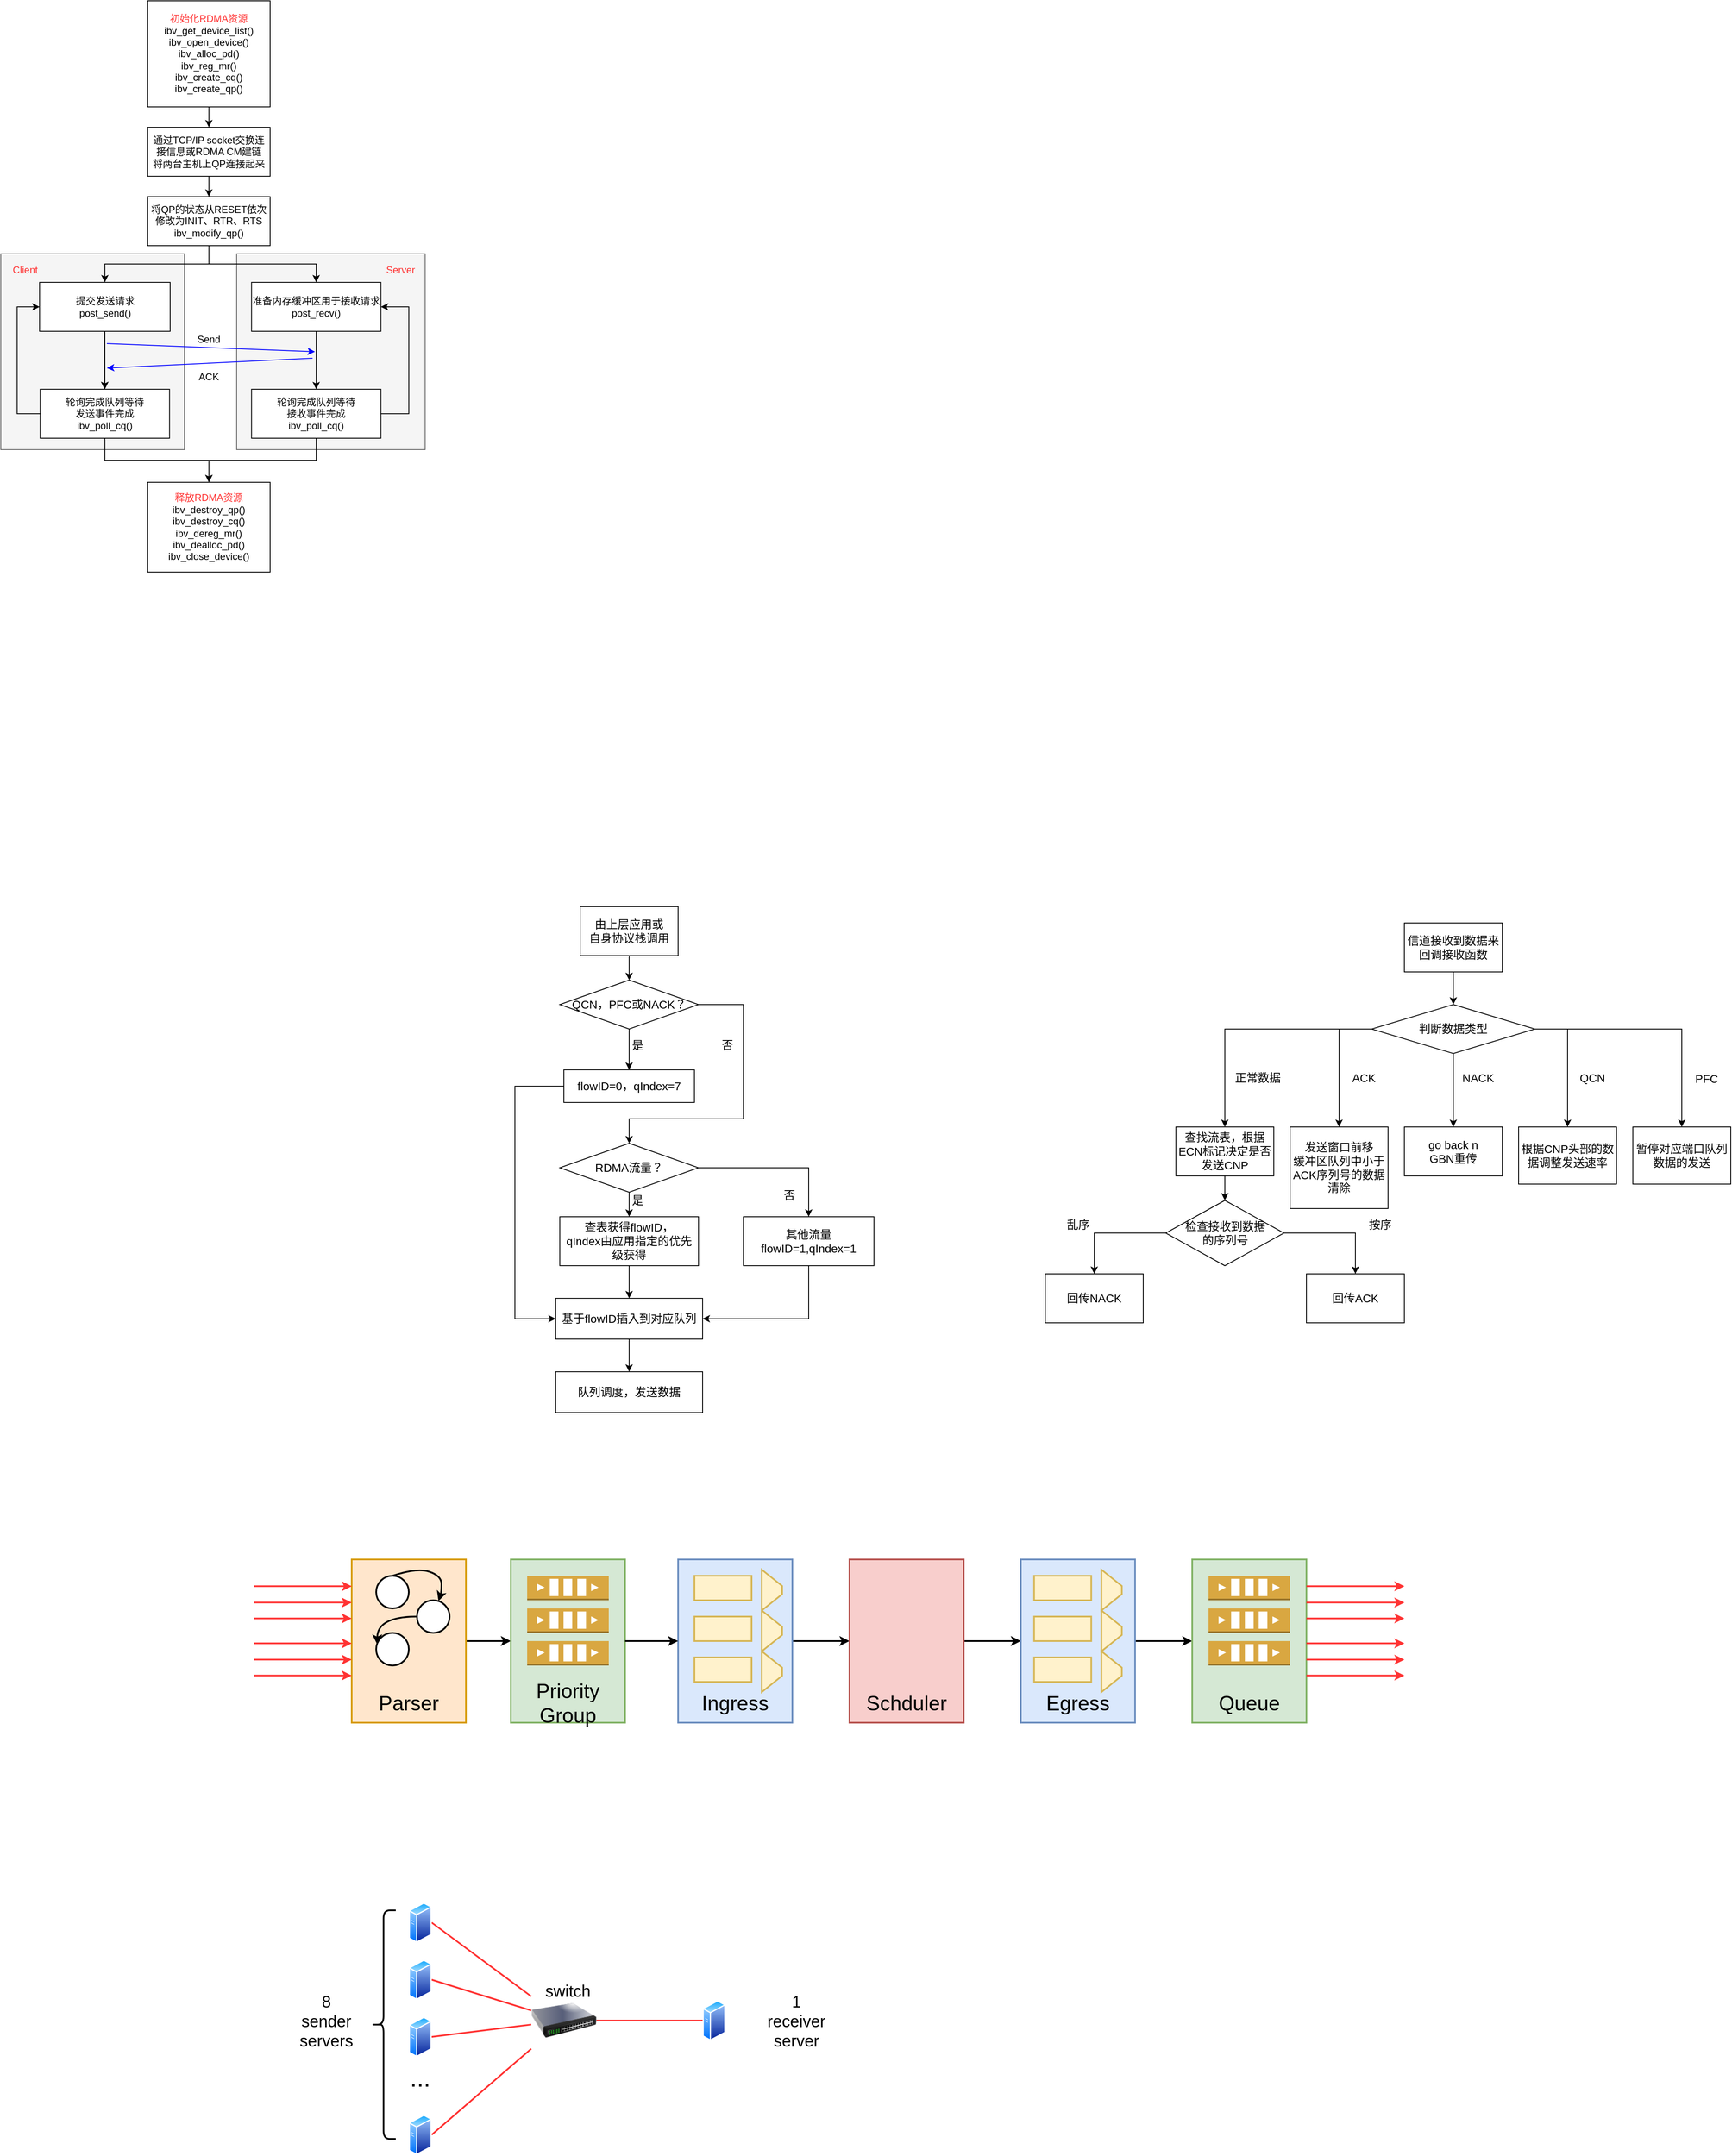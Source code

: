 <mxfile version="17.1.3" type="github">
  <diagram id="tDxhUoB9qEVGDgbhk-KO" name="Page-1">
    <mxGraphModel dx="2638" dy="2336" grid="1" gridSize="10" guides="1" tooltips="1" connect="1" arrows="1" fold="1" page="1" pageScale="1" pageWidth="827" pageHeight="1169" math="0" shadow="0">
      <root>
        <mxCell id="0" />
        <mxCell id="1" parent="0" />
        <mxCell id="9AFgeaL6U4xl67OPq4vL-31" value="" style="rounded=0;whiteSpace=wrap;html=1;fillColor=#f5f5f5;fontColor=#333333;strokeColor=#666666;" vertex="1" parent="1">
          <mxGeometry x="-361" y="-810" width="231" height="240" as="geometry" />
        </mxCell>
        <mxCell id="9AFgeaL6U4xl67OPq4vL-12" value="" style="rounded=0;whiteSpace=wrap;html=1;fillColor=#f5f5f5;fontColor=#333333;strokeColor=#666666;" vertex="1" parent="1">
          <mxGeometry x="-650" y="-810" width="225" height="240" as="geometry" />
        </mxCell>
        <mxCell id="RuosHeMIYyfSpo287nHV-2" value="" style="endArrow=classic;html=1;rounded=0;strokeWidth=1;entryX=0.5;entryY=0;entryDx=0;entryDy=0;fontSize=14;" parent="1" target="RuosHeMIYyfSpo287nHV-4" edge="1">
          <mxGeometry width="50" height="50" relative="1" as="geometry">
            <mxPoint x="120" y="40" as="sourcePoint" />
            <mxPoint x="120" y="90" as="targetPoint" />
          </mxGeometry>
        </mxCell>
        <mxCell id="RuosHeMIYyfSpo287nHV-3" value="&lt;font style=&quot;font-size: 14px;&quot;&gt;由上层应用或&lt;br style=&quot;font-size: 14px;&quot;&gt;自身协议栈调用&lt;/font&gt;" style="rounded=0;whiteSpace=wrap;html=1;strokeWidth=1;fontSize=14;" parent="1" vertex="1">
          <mxGeometry x="60" y="-10" width="120" height="60" as="geometry" />
        </mxCell>
        <mxCell id="RuosHeMIYyfSpo287nHV-8" value="" style="edgeStyle=orthogonalEdgeStyle;rounded=0;orthogonalLoop=1;jettySize=auto;html=1;fontSize=14;strokeWidth=1;" parent="1" source="RuosHeMIYyfSpo287nHV-4" target="RuosHeMIYyfSpo287nHV-7" edge="1">
          <mxGeometry relative="1" as="geometry" />
        </mxCell>
        <mxCell id="RuosHeMIYyfSpo287nHV-13" value="" style="edgeStyle=orthogonalEdgeStyle;rounded=0;orthogonalLoop=1;jettySize=auto;html=1;fontSize=14;strokeWidth=1;" parent="1" source="RuosHeMIYyfSpo287nHV-4" target="RuosHeMIYyfSpo287nHV-12" edge="1">
          <mxGeometry relative="1" as="geometry">
            <Array as="points">
              <mxPoint x="260" y="110" />
              <mxPoint x="260" y="250" />
              <mxPoint x="120" y="250" />
            </Array>
          </mxGeometry>
        </mxCell>
        <mxCell id="RuosHeMIYyfSpo287nHV-22" value="否" style="edgeLabel;html=1;align=center;verticalAlign=middle;resizable=0;points=[];fontSize=14;" parent="RuosHeMIYyfSpo287nHV-13" vertex="1" connectable="0">
          <mxGeometry x="-0.392" y="1" relative="1" as="geometry">
            <mxPoint x="-21" y="-6" as="offset" />
          </mxGeometry>
        </mxCell>
        <mxCell id="RuosHeMIYyfSpo287nHV-4" value="QCN，PFC或NACK？" style="rhombus;whiteSpace=wrap;html=1;fontSize=14;strokeWidth=1;" parent="1" vertex="1">
          <mxGeometry x="35" y="80" width="170" height="60" as="geometry" />
        </mxCell>
        <mxCell id="RuosHeMIYyfSpo287nHV-21" style="edgeStyle=orthogonalEdgeStyle;rounded=0;orthogonalLoop=1;jettySize=auto;html=1;exitX=0;exitY=0.5;exitDx=0;exitDy=0;entryX=0;entryY=0.5;entryDx=0;entryDy=0;fontSize=14;strokeWidth=1;" parent="1" source="RuosHeMIYyfSpo287nHV-7" target="RuosHeMIYyfSpo287nHV-18" edge="1">
          <mxGeometry relative="1" as="geometry">
            <Array as="points">
              <mxPoint x="-20" y="210" />
              <mxPoint x="-20" y="495" />
            </Array>
          </mxGeometry>
        </mxCell>
        <mxCell id="RuosHeMIYyfSpo287nHV-7" value="flowID=0，qIndex=7" style="whiteSpace=wrap;html=1;fontSize=14;strokeWidth=1;" parent="1" vertex="1">
          <mxGeometry x="40" y="190" width="160" height="40" as="geometry" />
        </mxCell>
        <mxCell id="RuosHeMIYyfSpo287nHV-9" value="是" style="text;html=1;align=center;verticalAlign=middle;resizable=0;points=[];autosize=1;strokeColor=none;fillColor=none;fontSize=14;" parent="1" vertex="1">
          <mxGeometry x="115" y="150" width="30" height="20" as="geometry" />
        </mxCell>
        <mxCell id="RuosHeMIYyfSpo287nHV-15" value="" style="edgeStyle=orthogonalEdgeStyle;rounded=0;orthogonalLoop=1;jettySize=auto;html=1;fontSize=14;strokeWidth=1;" parent="1" source="RuosHeMIYyfSpo287nHV-12" target="RuosHeMIYyfSpo287nHV-14" edge="1">
          <mxGeometry relative="1" as="geometry" />
        </mxCell>
        <mxCell id="RuosHeMIYyfSpo287nHV-67" value="" style="edgeStyle=orthogonalEdgeStyle;rounded=0;orthogonalLoop=1;jettySize=auto;html=1;fontSize=14;strokeWidth=1;" parent="1" source="RuosHeMIYyfSpo287nHV-12" target="RuosHeMIYyfSpo287nHV-66" edge="1">
          <mxGeometry relative="1" as="geometry" />
        </mxCell>
        <mxCell id="RuosHeMIYyfSpo287nHV-12" value="RDMA流量？" style="rhombus;whiteSpace=wrap;html=1;fontSize=14;strokeWidth=1;" parent="1" vertex="1">
          <mxGeometry x="35" y="280" width="170" height="60" as="geometry" />
        </mxCell>
        <mxCell id="RuosHeMIYyfSpo287nHV-19" value="" style="edgeStyle=orthogonalEdgeStyle;rounded=0;orthogonalLoop=1;jettySize=auto;html=1;fontSize=14;strokeWidth=1;" parent="1" source="RuosHeMIYyfSpo287nHV-14" target="RuosHeMIYyfSpo287nHV-18" edge="1">
          <mxGeometry relative="1" as="geometry" />
        </mxCell>
        <mxCell id="RuosHeMIYyfSpo287nHV-14" value="查表获得flowID，&lt;br style=&quot;font-size: 14px;&quot;&gt;qIndex由应用指定的优先级获得" style="whiteSpace=wrap;html=1;fontSize=14;strokeWidth=1;" parent="1" vertex="1">
          <mxGeometry x="35" y="370" width="170" height="60" as="geometry" />
        </mxCell>
        <mxCell id="RuosHeMIYyfSpo287nHV-25" value="" style="edgeStyle=orthogonalEdgeStyle;rounded=0;orthogonalLoop=1;jettySize=auto;html=1;fontSize=14;strokeWidth=1;" parent="1" source="RuosHeMIYyfSpo287nHV-18" target="RuosHeMIYyfSpo287nHV-24" edge="1">
          <mxGeometry relative="1" as="geometry" />
        </mxCell>
        <mxCell id="RuosHeMIYyfSpo287nHV-18" value="基于flowID插入到对应队列" style="whiteSpace=wrap;html=1;fontSize=14;strokeWidth=1;" parent="1" vertex="1">
          <mxGeometry x="30" y="470" width="180" height="50" as="geometry" />
        </mxCell>
        <mxCell id="RuosHeMIYyfSpo287nHV-24" value="队列调度，发送数据" style="whiteSpace=wrap;html=1;fontSize=14;strokeWidth=1;" parent="1" vertex="1">
          <mxGeometry x="30" y="560" width="180" height="50" as="geometry" />
        </mxCell>
        <mxCell id="RuosHeMIYyfSpo287nHV-29" value="" style="edgeStyle=orthogonalEdgeStyle;rounded=0;orthogonalLoop=1;jettySize=auto;html=1;fontSize=14;strokeWidth=1;" parent="1" source="RuosHeMIYyfSpo287nHV-26" target="RuosHeMIYyfSpo287nHV-28" edge="1">
          <mxGeometry relative="1" as="geometry" />
        </mxCell>
        <mxCell id="RuosHeMIYyfSpo287nHV-26" value="&lt;span style=&quot;font-size: 14px;&quot;&gt;信道接收到数据来回调接收函数&lt;/span&gt;" style="rounded=0;whiteSpace=wrap;html=1;strokeWidth=1;fontSize=14;" parent="1" vertex="1">
          <mxGeometry x="1070" y="10" width="120" height="60" as="geometry" />
        </mxCell>
        <mxCell id="RuosHeMIYyfSpo287nHV-34" value="" style="edgeStyle=orthogonalEdgeStyle;rounded=0;orthogonalLoop=1;jettySize=auto;html=1;fontSize=14;strokeWidth=1;" parent="1" source="RuosHeMIYyfSpo287nHV-28" target="RuosHeMIYyfSpo287nHV-33" edge="1">
          <mxGeometry relative="1" as="geometry" />
        </mxCell>
        <mxCell id="RuosHeMIYyfSpo287nHV-35" value="正常数据" style="edgeLabel;html=1;align=center;verticalAlign=middle;resizable=0;points=[];fontSize=14;" parent="RuosHeMIYyfSpo287nHV-34" vertex="1" connectable="0">
          <mxGeometry x="0.288" relative="1" as="geometry">
            <mxPoint x="40" y="47" as="offset" />
          </mxGeometry>
        </mxCell>
        <mxCell id="RuosHeMIYyfSpo287nHV-39" value="ACK" style="edgeStyle=orthogonalEdgeStyle;rounded=0;orthogonalLoop=1;jettySize=auto;html=1;fontSize=14;strokeWidth=1;" parent="1" source="RuosHeMIYyfSpo287nHV-28" target="RuosHeMIYyfSpo287nHV-38" edge="1">
          <mxGeometry x="0.251" y="30" relative="1" as="geometry">
            <Array as="points">
              <mxPoint x="990" y="200" />
              <mxPoint x="990" y="200" />
            </Array>
            <mxPoint as="offset" />
          </mxGeometry>
        </mxCell>
        <mxCell id="RuosHeMIYyfSpo287nHV-42" value="NACK" style="edgeStyle=orthogonalEdgeStyle;rounded=0;orthogonalLoop=1;jettySize=auto;html=1;fontSize=14;strokeWidth=1;" parent="1" source="RuosHeMIYyfSpo287nHV-28" target="RuosHeMIYyfSpo287nHV-41" edge="1">
          <mxGeometry x="-0.333" y="30" relative="1" as="geometry">
            <Array as="points">
              <mxPoint x="1130" y="240" />
              <mxPoint x="1130" y="240" />
            </Array>
            <mxPoint as="offset" />
          </mxGeometry>
        </mxCell>
        <mxCell id="RuosHeMIYyfSpo287nHV-46" value="QCN" style="edgeStyle=orthogonalEdgeStyle;rounded=0;orthogonalLoop=1;jettySize=auto;html=1;fontSize=14;strokeWidth=1;exitX=1;exitY=0.5;exitDx=0;exitDy=0;" parent="1" source="RuosHeMIYyfSpo287nHV-28" target="RuosHeMIYyfSpo287nHV-45" edge="1">
          <mxGeometry x="0.25" y="30" relative="1" as="geometry">
            <mxPoint as="offset" />
          </mxGeometry>
        </mxCell>
        <mxCell id="RuosHeMIYyfSpo287nHV-49" value="" style="edgeStyle=orthogonalEdgeStyle;rounded=0;orthogonalLoop=1;jettySize=auto;html=1;fontSize=14;strokeWidth=1;" parent="1" source="RuosHeMIYyfSpo287nHV-28" target="RuosHeMIYyfSpo287nHV-48" edge="1">
          <mxGeometry relative="1" as="geometry" />
        </mxCell>
        <mxCell id="RuosHeMIYyfSpo287nHV-50" value="PFC" style="edgeLabel;html=1;align=center;verticalAlign=middle;resizable=0;points=[];fontSize=14;" parent="RuosHeMIYyfSpo287nHV-49" vertex="1" connectable="0">
          <mxGeometry x="0.502" y="4" relative="1" as="geometry">
            <mxPoint x="26" y="15" as="offset" />
          </mxGeometry>
        </mxCell>
        <mxCell id="RuosHeMIYyfSpo287nHV-28" value="&lt;font style=&quot;font-size: 14px;&quot;&gt;判断数据类型&lt;/font&gt;" style="rhombus;whiteSpace=wrap;html=1;rounded=0;strokeWidth=1;fontSize=14;" parent="1" vertex="1">
          <mxGeometry x="1030" y="110" width="200" height="60" as="geometry" />
        </mxCell>
        <mxCell id="RuosHeMIYyfSpo287nHV-33" value="" style="whiteSpace=wrap;html=1;rounded=0;strokeWidth=1;fontSize=14;" parent="1" vertex="1">
          <mxGeometry x="790" y="260" width="120" height="60" as="geometry" />
        </mxCell>
        <mxCell id="RuosHeMIYyfSpo287nHV-38" value="" style="whiteSpace=wrap;html=1;rounded=0;strokeWidth=1;fontSize=14;" parent="1" vertex="1">
          <mxGeometry x="930" y="260" width="120" height="60" as="geometry" />
        </mxCell>
        <mxCell id="RuosHeMIYyfSpo287nHV-41" value="go back n&lt;br&gt;GBN重传" style="whiteSpace=wrap;html=1;rounded=0;strokeWidth=1;fontSize=14;" parent="1" vertex="1">
          <mxGeometry x="1070" y="260" width="120" height="60" as="geometry" />
        </mxCell>
        <mxCell id="RuosHeMIYyfSpo287nHV-45" value="根据CNP头部的数据调整发送速率" style="whiteSpace=wrap;html=1;rounded=0;strokeWidth=1;fontSize=14;" parent="1" vertex="1">
          <mxGeometry x="1210" y="260" width="120" height="70" as="geometry" />
        </mxCell>
        <mxCell id="RuosHeMIYyfSpo287nHV-48" value="暂停对应端口队列数据的发送" style="whiteSpace=wrap;html=1;rounded=0;strokeWidth=1;fontSize=14;" parent="1" vertex="1">
          <mxGeometry x="1350" y="260" width="120" height="70" as="geometry" />
        </mxCell>
        <mxCell id="RuosHeMIYyfSpo287nHV-54" value="" style="edgeStyle=orthogonalEdgeStyle;rounded=0;orthogonalLoop=1;jettySize=auto;html=1;fontSize=14;strokeWidth=1;" parent="1" source="RuosHeMIYyfSpo287nHV-51" target="RuosHeMIYyfSpo287nHV-53" edge="1">
          <mxGeometry relative="1" as="geometry" />
        </mxCell>
        <mxCell id="RuosHeMIYyfSpo287nHV-51" value="查找流表，根据ECN标记决定是否发送CNP" style="whiteSpace=wrap;html=1;rounded=0;strokeWidth=1;fontSize=14;" parent="1" vertex="1">
          <mxGeometry x="790" y="260" width="120" height="60" as="geometry" />
        </mxCell>
        <mxCell id="RuosHeMIYyfSpo287nHV-52" value="发送窗口前移&lt;br&gt;缓冲区队列中小于ACK序列号的数据清除" style="whiteSpace=wrap;html=1;rounded=0;strokeWidth=1;fontSize=14;" parent="1" vertex="1">
          <mxGeometry x="930" y="260" width="120" height="100" as="geometry" />
        </mxCell>
        <mxCell id="RuosHeMIYyfSpo287nHV-59" value="按序" style="edgeStyle=orthogonalEdgeStyle;rounded=0;orthogonalLoop=1;jettySize=auto;html=1;fontSize=14;strokeWidth=1;" parent="1" source="RuosHeMIYyfSpo287nHV-53" target="RuosHeMIYyfSpo287nHV-58" edge="1">
          <mxGeometry x="0.274" y="32" relative="1" as="geometry">
            <mxPoint x="-2" y="-10" as="offset" />
          </mxGeometry>
        </mxCell>
        <mxCell id="RuosHeMIYyfSpo287nHV-61" value="" style="edgeStyle=orthogonalEdgeStyle;rounded=0;orthogonalLoop=1;jettySize=auto;html=1;fontSize=14;strokeWidth=1;" parent="1" source="RuosHeMIYyfSpo287nHV-53" target="RuosHeMIYyfSpo287nHV-60" edge="1">
          <mxGeometry relative="1" as="geometry" />
        </mxCell>
        <mxCell id="RuosHeMIYyfSpo287nHV-62" value="乱序" style="edgeLabel;html=1;align=center;verticalAlign=middle;resizable=0;points=[];fontSize=14;" parent="RuosHeMIYyfSpo287nHV-61" vertex="1" connectable="0">
          <mxGeometry x="-0.586" relative="1" as="geometry">
            <mxPoint x="-79" y="-10" as="offset" />
          </mxGeometry>
        </mxCell>
        <mxCell id="RuosHeMIYyfSpo287nHV-53" value="检查接收到数据&lt;br&gt;的序列号" style="rhombus;whiteSpace=wrap;html=1;fontSize=14;rounded=0;strokeWidth=1;" parent="1" vertex="1">
          <mxGeometry x="777.5" y="350" width="145" height="80" as="geometry" />
        </mxCell>
        <mxCell id="RuosHeMIYyfSpo287nHV-58" value="回传ACK" style="whiteSpace=wrap;html=1;fontSize=14;rounded=0;strokeWidth=1;" parent="1" vertex="1">
          <mxGeometry x="950" y="440" width="120" height="60" as="geometry" />
        </mxCell>
        <mxCell id="RuosHeMIYyfSpo287nHV-60" value="回传NACK" style="whiteSpace=wrap;html=1;fontSize=14;rounded=0;strokeWidth=1;" parent="1" vertex="1">
          <mxGeometry x="630" y="440" width="120" height="60" as="geometry" />
        </mxCell>
        <mxCell id="RuosHeMIYyfSpo287nHV-63" value="是" style="text;html=1;align=center;verticalAlign=middle;resizable=0;points=[];autosize=1;strokeColor=none;fillColor=none;fontSize=14;" parent="1" vertex="1">
          <mxGeometry x="115" y="340" width="30" height="20" as="geometry" />
        </mxCell>
        <mxCell id="RuosHeMIYyfSpo287nHV-69" style="edgeStyle=orthogonalEdgeStyle;rounded=0;orthogonalLoop=1;jettySize=auto;html=1;exitX=0.5;exitY=1;exitDx=0;exitDy=0;entryX=1;entryY=0.5;entryDx=0;entryDy=0;fontSize=14;strokeWidth=1;" parent="1" source="RuosHeMIYyfSpo287nHV-66" target="RuosHeMIYyfSpo287nHV-18" edge="1">
          <mxGeometry relative="1" as="geometry" />
        </mxCell>
        <mxCell id="RuosHeMIYyfSpo287nHV-66" value="其他流量&lt;br&gt;flowID=1,qIndex=1" style="whiteSpace=wrap;html=1;fontSize=14;strokeWidth=1;" parent="1" vertex="1">
          <mxGeometry x="260" y="370" width="160" height="60" as="geometry" />
        </mxCell>
        <mxCell id="RuosHeMIYyfSpo287nHV-68" value="否" style="edgeLabel;html=1;align=center;verticalAlign=middle;resizable=0;points=[];fontSize=14;" parent="1" vertex="1" connectable="0">
          <mxGeometry x="250.0" y="180.0" as="geometry">
            <mxPoint x="66" y="164" as="offset" />
          </mxGeometry>
        </mxCell>
        <mxCell id="RuosHeMIYyfSpo287nHV-100" style="edgeStyle=orthogonalEdgeStyle;curved=1;rounded=0;orthogonalLoop=1;jettySize=auto;html=1;exitX=1;exitY=0.5;exitDx=0;exitDy=0;entryX=0;entryY=0.5;entryDx=0;entryDy=0;fontSize=25;strokeWidth=2;" parent="1" source="RuosHeMIYyfSpo287nHV-70" target="RuosHeMIYyfSpo287nHV-89" edge="1">
          <mxGeometry relative="1" as="geometry" />
        </mxCell>
        <mxCell id="RuosHeMIYyfSpo287nHV-70" value="&lt;font style=&quot;font-size: 25px&quot;&gt;&lt;br&gt;&lt;br&gt;&lt;br&gt;&lt;br&gt;&lt;br&gt;Parser&lt;/font&gt;" style="rounded=0;whiteSpace=wrap;html=1;fontSize=14;strokeWidth=2;fillColor=#ffe6cc;strokeColor=#d79b00;" parent="1" vertex="1">
          <mxGeometry x="-220" y="790" width="140" height="200" as="geometry" />
        </mxCell>
        <mxCell id="RuosHeMIYyfSpo287nHV-102" style="edgeStyle=orthogonalEdgeStyle;curved=1;rounded=0;orthogonalLoop=1;jettySize=auto;html=1;exitX=1;exitY=0.5;exitDx=0;exitDy=0;entryX=0;entryY=0.5;entryDx=0;entryDy=0;fontSize=25;strokeWidth=2;" parent="1" source="RuosHeMIYyfSpo287nHV-71" target="RuosHeMIYyfSpo287nHV-72" edge="1">
          <mxGeometry relative="1" as="geometry" />
        </mxCell>
        <mxCell id="RuosHeMIYyfSpo287nHV-71" value="&lt;br&gt;&lt;br&gt;&lt;br&gt;&lt;br&gt;&lt;br&gt;Ingress" style="rounded=0;whiteSpace=wrap;html=1;fontSize=25;strokeWidth=2;fillColor=#dae8fc;strokeColor=#6c8ebf;" parent="1" vertex="1">
          <mxGeometry x="180" y="790" width="140" height="200" as="geometry" />
        </mxCell>
        <mxCell id="RuosHeMIYyfSpo287nHV-80" style="edgeStyle=orthogonalEdgeStyle;rounded=0;orthogonalLoop=1;jettySize=auto;html=1;exitX=1;exitY=0.5;exitDx=0;exitDy=0;entryX=0;entryY=0.5;entryDx=0;entryDy=0;fontSize=25;strokeWidth=2;" parent="1" source="RuosHeMIYyfSpo287nHV-72" target="RuosHeMIYyfSpo287nHV-73" edge="1">
          <mxGeometry relative="1" as="geometry" />
        </mxCell>
        <mxCell id="RuosHeMIYyfSpo287nHV-72" value="&lt;br&gt;&lt;br&gt;&lt;br&gt;&lt;br&gt;&lt;br&gt;Schduler" style="rounded=0;whiteSpace=wrap;html=1;fontSize=25;strokeWidth=2;fillColor=#f8cecc;strokeColor=#b85450;" parent="1" vertex="1">
          <mxGeometry x="390" y="790" width="140" height="200" as="geometry" />
        </mxCell>
        <mxCell id="RuosHeMIYyfSpo287nHV-81" style="edgeStyle=orthogonalEdgeStyle;rounded=0;orthogonalLoop=1;jettySize=auto;html=1;exitX=1;exitY=0.5;exitDx=0;exitDy=0;fontSize=25;strokeWidth=2;" parent="1" source="RuosHeMIYyfSpo287nHV-73" edge="1">
          <mxGeometry relative="1" as="geometry">
            <mxPoint x="810.0" y="890" as="targetPoint" />
          </mxGeometry>
        </mxCell>
        <mxCell id="RuosHeMIYyfSpo287nHV-73" value="&lt;br&gt;&lt;br&gt;&lt;br&gt;&lt;br&gt;&lt;br&gt;Egress" style="rounded=0;whiteSpace=wrap;html=1;fontSize=25;strokeWidth=2;fillColor=#dae8fc;strokeColor=#6c8ebf;" parent="1" vertex="1">
          <mxGeometry x="600" y="790" width="140" height="200" as="geometry" />
        </mxCell>
        <mxCell id="RuosHeMIYyfSpo287nHV-75" value="" style="ellipse;whiteSpace=wrap;html=1;aspect=fixed;fontSize=14;strokeWidth=2;" parent="1" vertex="1">
          <mxGeometry x="-190" y="810" width="40" height="40" as="geometry" />
        </mxCell>
        <mxCell id="RuosHeMIYyfSpo287nHV-76" value="" style="ellipse;whiteSpace=wrap;html=1;aspect=fixed;fontSize=14;strokeWidth=2;" parent="1" vertex="1">
          <mxGeometry x="-140" y="840" width="40" height="40" as="geometry" />
        </mxCell>
        <mxCell id="RuosHeMIYyfSpo287nHV-77" value="" style="ellipse;whiteSpace=wrap;html=1;aspect=fixed;fontSize=14;strokeWidth=2;" parent="1" vertex="1">
          <mxGeometry x="-190" y="880" width="40" height="40" as="geometry" />
        </mxCell>
        <mxCell id="RuosHeMIYyfSpo287nHV-85" value="" style="curved=1;endArrow=classic;html=1;rounded=0;fontSize=14;strokeWidth=2;exitX=0.5;exitY=0;exitDx=0;exitDy=0;" parent="1" source="RuosHeMIYyfSpo287nHV-75" target="RuosHeMIYyfSpo287nHV-76" edge="1">
          <mxGeometry width="50" height="50" relative="1" as="geometry">
            <mxPoint x="-160" y="800" as="sourcePoint" />
            <mxPoint x="-110" y="750" as="targetPoint" />
            <Array as="points">
              <mxPoint x="-140" y="800" />
              <mxPoint x="-110" y="810" />
              <mxPoint x="-110" y="830" />
            </Array>
          </mxGeometry>
        </mxCell>
        <mxCell id="RuosHeMIYyfSpo287nHV-87" style="edgeStyle=orthogonalEdgeStyle;rounded=0;orthogonalLoop=1;jettySize=auto;html=1;exitX=0;exitY=0.5;exitDx=0;exitDy=0;fontSize=14;strokeWidth=2;curved=1;entryX=0.032;entryY=0.353;entryDx=0;entryDy=0;entryPerimeter=0;" parent="1" source="RuosHeMIYyfSpo287nHV-76" target="RuosHeMIYyfSpo287nHV-77" edge="1">
          <mxGeometry relative="1" as="geometry">
            <mxPoint x="-150" y="900" as="targetPoint" />
            <Array as="points">
              <mxPoint x="-189" y="860" />
            </Array>
          </mxGeometry>
        </mxCell>
        <mxCell id="RuosHeMIYyfSpo287nHV-99" value="" style="group" parent="1" vertex="1" connectable="0">
          <mxGeometry x="-25" y="790" width="140" height="200" as="geometry" />
        </mxCell>
        <mxCell id="RuosHeMIYyfSpo287nHV-89" value="&lt;br&gt;&lt;br&gt;&lt;br&gt;&lt;br&gt;&lt;br&gt;Priority Group" style="rounded=0;whiteSpace=wrap;html=1;fontSize=25;strokeWidth=2;fillColor=#d5e8d4;strokeColor=#82b366;" parent="RuosHeMIYyfSpo287nHV-99" vertex="1">
          <mxGeometry width="140" height="200" as="geometry" />
        </mxCell>
        <mxCell id="RuosHeMIYyfSpo287nHV-91" value="" style="outlineConnect=0;dashed=0;verticalLabelPosition=bottom;verticalAlign=top;align=center;html=1;shape=mxgraph.aws3.queue;fillColor=#D9A741;gradientColor=none;fontSize=25;strokeWidth=2;" parent="RuosHeMIYyfSpo287nHV-99" vertex="1">
          <mxGeometry x="20" y="20" width="100" height="30" as="geometry" />
        </mxCell>
        <mxCell id="RuosHeMIYyfSpo287nHV-92" value="" style="outlineConnect=0;dashed=0;verticalLabelPosition=bottom;verticalAlign=top;align=center;html=1;shape=mxgraph.aws3.queue;fillColor=#D9A741;gradientColor=none;fontSize=25;strokeWidth=2;" parent="RuosHeMIYyfSpo287nHV-99" vertex="1">
          <mxGeometry x="20" y="60" width="100" height="30" as="geometry" />
        </mxCell>
        <mxCell id="RuosHeMIYyfSpo287nHV-96" value="" style="outlineConnect=0;dashed=0;verticalLabelPosition=bottom;verticalAlign=top;align=center;html=1;shape=mxgraph.aws3.queue;fillColor=#D9A741;gradientColor=none;fontSize=25;strokeWidth=2;" parent="RuosHeMIYyfSpo287nHV-99" vertex="1">
          <mxGeometry x="20" y="100" width="100" height="30" as="geometry" />
        </mxCell>
        <mxCell id="RuosHeMIYyfSpo287nHV-101" style="edgeStyle=orthogonalEdgeStyle;curved=1;rounded=0;orthogonalLoop=1;jettySize=auto;html=1;exitX=1;exitY=0.5;exitDx=0;exitDy=0;entryX=0;entryY=0.5;entryDx=0;entryDy=0;fontSize=25;strokeWidth=2;" parent="1" source="RuosHeMIYyfSpo287nHV-89" target="RuosHeMIYyfSpo287nHV-71" edge="1">
          <mxGeometry relative="1" as="geometry" />
        </mxCell>
        <mxCell id="RuosHeMIYyfSpo287nHV-103" value="" style="group" parent="1" vertex="1" connectable="0">
          <mxGeometry x="810" y="790" width="140" height="200" as="geometry" />
        </mxCell>
        <mxCell id="RuosHeMIYyfSpo287nHV-104" value="&lt;br&gt;&lt;br&gt;&lt;br&gt;&lt;br&gt;&lt;br&gt;Queue" style="rounded=0;whiteSpace=wrap;html=1;fontSize=25;strokeWidth=2;fillColor=#d5e8d4;strokeColor=#82b366;" parent="RuosHeMIYyfSpo287nHV-103" vertex="1">
          <mxGeometry width="140" height="200" as="geometry" />
        </mxCell>
        <mxCell id="RuosHeMIYyfSpo287nHV-105" value="" style="outlineConnect=0;dashed=0;verticalLabelPosition=bottom;verticalAlign=top;align=center;html=1;shape=mxgraph.aws3.queue;fillColor=#D9A741;gradientColor=none;fontSize=25;strokeWidth=2;" parent="RuosHeMIYyfSpo287nHV-103" vertex="1">
          <mxGeometry x="20" y="20" width="100" height="30" as="geometry" />
        </mxCell>
        <mxCell id="RuosHeMIYyfSpo287nHV-106" value="" style="outlineConnect=0;dashed=0;verticalLabelPosition=bottom;verticalAlign=top;align=center;html=1;shape=mxgraph.aws3.queue;fillColor=#D9A741;gradientColor=none;fontSize=25;strokeWidth=2;" parent="RuosHeMIYyfSpo287nHV-103" vertex="1">
          <mxGeometry x="20" y="60" width="100" height="30" as="geometry" />
        </mxCell>
        <mxCell id="RuosHeMIYyfSpo287nHV-107" value="" style="outlineConnect=0;dashed=0;verticalLabelPosition=bottom;verticalAlign=top;align=center;html=1;shape=mxgraph.aws3.queue;fillColor=#D9A741;gradientColor=none;fontSize=25;strokeWidth=2;" parent="RuosHeMIYyfSpo287nHV-103" vertex="1">
          <mxGeometry x="20" y="100" width="100" height="30" as="geometry" />
        </mxCell>
        <mxCell id="RuosHeMIYyfSpo287nHV-119" value="" style="group" parent="1" vertex="1" connectable="0">
          <mxGeometry x="200" y="802.5" width="107.5" height="150" as="geometry" />
        </mxCell>
        <mxCell id="RuosHeMIYyfSpo287nHV-108" value="" style="rounded=0;whiteSpace=wrap;html=1;fontSize=25;strokeWidth=2;fillColor=#fff2cc;strokeColor=#d6b656;" parent="RuosHeMIYyfSpo287nHV-119" vertex="1">
          <mxGeometry y="7.5" width="70" height="30" as="geometry" />
        </mxCell>
        <mxCell id="RuosHeMIYyfSpo287nHV-110" value="" style="shape=trapezoid;perimeter=trapezoidPerimeter;whiteSpace=wrap;html=1;fixedSize=1;fontSize=25;strokeWidth=2;rotation=90;fillColor=#fff2cc;strokeColor=#d6b656;" parent="RuosHeMIYyfSpo287nHV-119" vertex="1">
          <mxGeometry x="70" y="12.5" width="50" height="25" as="geometry" />
        </mxCell>
        <mxCell id="RuosHeMIYyfSpo287nHV-113" value="" style="rounded=0;whiteSpace=wrap;html=1;fontSize=25;strokeWidth=2;fillColor=#fff2cc;strokeColor=#d6b656;" parent="RuosHeMIYyfSpo287nHV-119" vertex="1">
          <mxGeometry y="57.5" width="70" height="30" as="geometry" />
        </mxCell>
        <mxCell id="RuosHeMIYyfSpo287nHV-114" value="" style="shape=trapezoid;perimeter=trapezoidPerimeter;whiteSpace=wrap;html=1;fixedSize=1;fontSize=25;strokeWidth=2;rotation=90;fillColor=#fff2cc;strokeColor=#d6b656;" parent="RuosHeMIYyfSpo287nHV-119" vertex="1">
          <mxGeometry x="70" y="62.5" width="50" height="25" as="geometry" />
        </mxCell>
        <mxCell id="RuosHeMIYyfSpo287nHV-115" value="" style="rounded=0;whiteSpace=wrap;html=1;fontSize=25;strokeWidth=2;fillColor=#fff2cc;strokeColor=#d6b656;" parent="RuosHeMIYyfSpo287nHV-119" vertex="1">
          <mxGeometry y="107.5" width="70" height="30" as="geometry" />
        </mxCell>
        <mxCell id="RuosHeMIYyfSpo287nHV-116" value="" style="shape=trapezoid;perimeter=trapezoidPerimeter;whiteSpace=wrap;html=1;fixedSize=1;fontSize=25;strokeWidth=2;rotation=90;fillColor=#fff2cc;strokeColor=#d6b656;" parent="RuosHeMIYyfSpo287nHV-119" vertex="1">
          <mxGeometry x="70" y="112.5" width="50" height="25" as="geometry" />
        </mxCell>
        <mxCell id="RuosHeMIYyfSpo287nHV-120" value="" style="group" parent="1" vertex="1" connectable="0">
          <mxGeometry x="616.25" y="802.5" width="107.5" height="150" as="geometry" />
        </mxCell>
        <mxCell id="RuosHeMIYyfSpo287nHV-121" value="" style="rounded=0;whiteSpace=wrap;html=1;fontSize=25;strokeWidth=2;fillColor=#fff2cc;strokeColor=#d6b656;" parent="RuosHeMIYyfSpo287nHV-120" vertex="1">
          <mxGeometry y="7.5" width="70" height="30" as="geometry" />
        </mxCell>
        <mxCell id="RuosHeMIYyfSpo287nHV-122" value="" style="shape=trapezoid;perimeter=trapezoidPerimeter;whiteSpace=wrap;html=1;fixedSize=1;fontSize=25;strokeWidth=2;rotation=90;fillColor=#fff2cc;strokeColor=#d6b656;" parent="RuosHeMIYyfSpo287nHV-120" vertex="1">
          <mxGeometry x="70" y="12.5" width="50" height="25" as="geometry" />
        </mxCell>
        <mxCell id="RuosHeMIYyfSpo287nHV-123" value="" style="rounded=0;whiteSpace=wrap;html=1;fontSize=25;strokeWidth=2;fillColor=#fff2cc;strokeColor=#d6b656;" parent="RuosHeMIYyfSpo287nHV-120" vertex="1">
          <mxGeometry y="57.5" width="70" height="30" as="geometry" />
        </mxCell>
        <mxCell id="RuosHeMIYyfSpo287nHV-124" value="" style="shape=trapezoid;perimeter=trapezoidPerimeter;whiteSpace=wrap;html=1;fixedSize=1;fontSize=25;strokeWidth=2;rotation=90;fillColor=#fff2cc;strokeColor=#d6b656;" parent="RuosHeMIYyfSpo287nHV-120" vertex="1">
          <mxGeometry x="70" y="62.5" width="50" height="25" as="geometry" />
        </mxCell>
        <mxCell id="RuosHeMIYyfSpo287nHV-125" value="" style="rounded=0;whiteSpace=wrap;html=1;fontSize=25;strokeWidth=2;fillColor=#fff2cc;strokeColor=#d6b656;" parent="RuosHeMIYyfSpo287nHV-120" vertex="1">
          <mxGeometry y="107.5" width="70" height="30" as="geometry" />
        </mxCell>
        <mxCell id="RuosHeMIYyfSpo287nHV-126" value="" style="shape=trapezoid;perimeter=trapezoidPerimeter;whiteSpace=wrap;html=1;fixedSize=1;fontSize=25;strokeWidth=2;rotation=90;fillColor=#fff2cc;strokeColor=#d6b656;" parent="RuosHeMIYyfSpo287nHV-120" vertex="1">
          <mxGeometry x="70" y="112.5" width="50" height="25" as="geometry" />
        </mxCell>
        <mxCell id="RuosHeMIYyfSpo287nHV-144" value="" style="group" parent="1" vertex="1" connectable="0">
          <mxGeometry x="950" y="822.81" width="120" height="109.38" as="geometry" />
        </mxCell>
        <mxCell id="RuosHeMIYyfSpo287nHV-139" value="" style="group" parent="RuosHeMIYyfSpo287nHV-144" vertex="1" connectable="0">
          <mxGeometry y="70" width="120" height="39.38" as="geometry" />
        </mxCell>
        <mxCell id="RuosHeMIYyfSpo287nHV-129" value="" style="endArrow=classic;html=1;rounded=0;fontSize=25;strokeWidth=2;curved=1;strokeColor=#FF3333;" parent="RuosHeMIYyfSpo287nHV-139" edge="1">
          <mxGeometry width="50" height="50" relative="1" as="geometry">
            <mxPoint as="sourcePoint" />
            <mxPoint x="120" as="targetPoint" />
          </mxGeometry>
        </mxCell>
        <mxCell id="RuosHeMIYyfSpo287nHV-131" value="" style="endArrow=classic;html=1;rounded=0;fontSize=25;strokeWidth=2;curved=1;strokeColor=#FF3333;" parent="RuosHeMIYyfSpo287nHV-139" edge="1">
          <mxGeometry width="50" height="50" relative="1" as="geometry">
            <mxPoint y="20" as="sourcePoint" />
            <mxPoint x="120" y="20" as="targetPoint" />
          </mxGeometry>
        </mxCell>
        <mxCell id="RuosHeMIYyfSpo287nHV-132" value="" style="endArrow=classic;html=1;rounded=0;fontSize=25;strokeWidth=2;curved=1;strokeColor=#FF3333;" parent="RuosHeMIYyfSpo287nHV-139" edge="1">
          <mxGeometry width="50" height="50" relative="1" as="geometry">
            <mxPoint y="39.38" as="sourcePoint" />
            <mxPoint x="120" y="39.38" as="targetPoint" />
          </mxGeometry>
        </mxCell>
        <mxCell id="RuosHeMIYyfSpo287nHV-140" value="" style="group" parent="RuosHeMIYyfSpo287nHV-144" vertex="1" connectable="0">
          <mxGeometry width="120" height="39.38" as="geometry" />
        </mxCell>
        <mxCell id="RuosHeMIYyfSpo287nHV-141" value="" style="endArrow=classic;html=1;rounded=0;fontSize=25;strokeWidth=2;curved=1;strokeColor=#FF3333;" parent="RuosHeMIYyfSpo287nHV-140" edge="1">
          <mxGeometry width="50" height="50" relative="1" as="geometry">
            <mxPoint as="sourcePoint" />
            <mxPoint x="120" as="targetPoint" />
          </mxGeometry>
        </mxCell>
        <mxCell id="RuosHeMIYyfSpo287nHV-142" value="" style="endArrow=classic;html=1;rounded=0;fontSize=25;strokeWidth=2;curved=1;strokeColor=#FF3333;" parent="RuosHeMIYyfSpo287nHV-140" edge="1">
          <mxGeometry width="50" height="50" relative="1" as="geometry">
            <mxPoint y="20" as="sourcePoint" />
            <mxPoint x="120" y="20" as="targetPoint" />
          </mxGeometry>
        </mxCell>
        <mxCell id="RuosHeMIYyfSpo287nHV-143" value="" style="endArrow=classic;html=1;rounded=0;fontSize=25;strokeWidth=2;curved=1;strokeColor=#FF3333;" parent="RuosHeMIYyfSpo287nHV-140" edge="1">
          <mxGeometry width="50" height="50" relative="1" as="geometry">
            <mxPoint y="39.38" as="sourcePoint" />
            <mxPoint x="120" y="39.38" as="targetPoint" />
          </mxGeometry>
        </mxCell>
        <mxCell id="RuosHeMIYyfSpo287nHV-145" value="" style="group" parent="1" vertex="1" connectable="0">
          <mxGeometry x="-340" y="822.81" width="120" height="109.38" as="geometry" />
        </mxCell>
        <mxCell id="RuosHeMIYyfSpo287nHV-146" value="" style="group" parent="RuosHeMIYyfSpo287nHV-145" vertex="1" connectable="0">
          <mxGeometry y="70" width="120" height="39.38" as="geometry" />
        </mxCell>
        <mxCell id="RuosHeMIYyfSpo287nHV-147" value="" style="endArrow=classic;html=1;rounded=0;fontSize=25;strokeWidth=2;curved=1;strokeColor=#FF3333;" parent="RuosHeMIYyfSpo287nHV-146" edge="1">
          <mxGeometry width="50" height="50" relative="1" as="geometry">
            <mxPoint as="sourcePoint" />
            <mxPoint x="120" as="targetPoint" />
          </mxGeometry>
        </mxCell>
        <mxCell id="RuosHeMIYyfSpo287nHV-148" value="" style="endArrow=classic;html=1;rounded=0;fontSize=25;strokeWidth=2;curved=1;strokeColor=#FF3333;" parent="RuosHeMIYyfSpo287nHV-146" edge="1">
          <mxGeometry width="50" height="50" relative="1" as="geometry">
            <mxPoint y="20" as="sourcePoint" />
            <mxPoint x="120" y="20" as="targetPoint" />
          </mxGeometry>
        </mxCell>
        <mxCell id="RuosHeMIYyfSpo287nHV-149" value="" style="endArrow=classic;html=1;rounded=0;fontSize=25;strokeWidth=2;curved=1;strokeColor=#FF3333;" parent="RuosHeMIYyfSpo287nHV-146" edge="1">
          <mxGeometry width="50" height="50" relative="1" as="geometry">
            <mxPoint y="39.38" as="sourcePoint" />
            <mxPoint x="120" y="39.38" as="targetPoint" />
          </mxGeometry>
        </mxCell>
        <mxCell id="RuosHeMIYyfSpo287nHV-150" value="" style="group" parent="RuosHeMIYyfSpo287nHV-145" vertex="1" connectable="0">
          <mxGeometry width="120" height="39.38" as="geometry" />
        </mxCell>
        <mxCell id="RuosHeMIYyfSpo287nHV-151" value="" style="endArrow=classic;html=1;rounded=0;fontSize=25;strokeWidth=2;curved=1;strokeColor=#FF3333;" parent="RuosHeMIYyfSpo287nHV-150" edge="1">
          <mxGeometry width="50" height="50" relative="1" as="geometry">
            <mxPoint as="sourcePoint" />
            <mxPoint x="120" as="targetPoint" />
          </mxGeometry>
        </mxCell>
        <mxCell id="RuosHeMIYyfSpo287nHV-152" value="" style="endArrow=classic;html=1;rounded=0;fontSize=25;strokeWidth=2;curved=1;strokeColor=#FF3333;" parent="RuosHeMIYyfSpo287nHV-150" edge="1">
          <mxGeometry width="50" height="50" relative="1" as="geometry">
            <mxPoint y="20" as="sourcePoint" />
            <mxPoint x="120" y="20" as="targetPoint" />
          </mxGeometry>
        </mxCell>
        <mxCell id="RuosHeMIYyfSpo287nHV-153" value="" style="endArrow=classic;html=1;rounded=0;fontSize=25;strokeWidth=2;curved=1;strokeColor=#FF3333;" parent="RuosHeMIYyfSpo287nHV-150" edge="1">
          <mxGeometry width="50" height="50" relative="1" as="geometry">
            <mxPoint y="39.38" as="sourcePoint" />
            <mxPoint x="120" y="39.38" as="targetPoint" />
          </mxGeometry>
        </mxCell>
        <mxCell id="RuosHeMIYyfSpo287nHV-164" style="rounded=0;orthogonalLoop=1;jettySize=auto;html=1;exitX=1;exitY=0.5;exitDx=0;exitDy=0;fontSize=30;strokeColor=#FF3333;strokeWidth=2;endArrow=none;endFill=0;" parent="1" source="RuosHeMIYyfSpo287nHV-154" target="RuosHeMIYyfSpo287nHV-160" edge="1">
          <mxGeometry relative="1" as="geometry" />
        </mxCell>
        <mxCell id="RuosHeMIYyfSpo287nHV-154" value="" style="aspect=fixed;perimeter=ellipsePerimeter;html=1;align=center;shadow=0;dashed=0;spacingTop=3;image;image=img/lib/active_directory/generic_server.svg;fontSize=25;strokeWidth=2;" parent="1" vertex="1">
          <mxGeometry x="-150" y="1210" width="28.0" height="50" as="geometry" />
        </mxCell>
        <mxCell id="RuosHeMIYyfSpo287nHV-165" style="edgeStyle=none;rounded=0;orthogonalLoop=1;jettySize=auto;html=1;exitX=1;exitY=0.5;exitDx=0;exitDy=0;fontSize=30;endArrow=none;endFill=0;strokeColor=#FF3333;strokeWidth=2;" parent="1" source="RuosHeMIYyfSpo287nHV-155" target="RuosHeMIYyfSpo287nHV-160" edge="1">
          <mxGeometry relative="1" as="geometry" />
        </mxCell>
        <mxCell id="RuosHeMIYyfSpo287nHV-155" value="" style="aspect=fixed;perimeter=ellipsePerimeter;html=1;align=center;shadow=0;dashed=0;spacingTop=3;image;image=img/lib/active_directory/generic_server.svg;fontSize=25;strokeWidth=2;" parent="1" vertex="1">
          <mxGeometry x="-150" y="1280" width="28.0" height="50" as="geometry" />
        </mxCell>
        <mxCell id="RuosHeMIYyfSpo287nHV-166" style="edgeStyle=none;rounded=0;orthogonalLoop=1;jettySize=auto;html=1;exitX=1;exitY=0.5;exitDx=0;exitDy=0;fontSize=30;endArrow=none;endFill=0;strokeColor=#FF3333;strokeWidth=2;" parent="1" source="RuosHeMIYyfSpo287nHV-156" target="RuosHeMIYyfSpo287nHV-160" edge="1">
          <mxGeometry relative="1" as="geometry" />
        </mxCell>
        <mxCell id="RuosHeMIYyfSpo287nHV-156" value="" style="aspect=fixed;perimeter=ellipsePerimeter;html=1;align=center;shadow=0;dashed=0;spacingTop=3;image;image=img/lib/active_directory/generic_server.svg;fontSize=25;strokeWidth=2;" parent="1" vertex="1">
          <mxGeometry x="-150" y="1350" width="28.0" height="50" as="geometry" />
        </mxCell>
        <mxCell id="RuosHeMIYyfSpo287nHV-167" style="edgeStyle=none;rounded=0;orthogonalLoop=1;jettySize=auto;html=1;exitX=1;exitY=0.5;exitDx=0;exitDy=0;fontSize=30;endArrow=none;endFill=0;strokeColor=#FF3333;strokeWidth=2;" parent="1" source="RuosHeMIYyfSpo287nHV-157" target="RuosHeMIYyfSpo287nHV-160" edge="1">
          <mxGeometry relative="1" as="geometry" />
        </mxCell>
        <mxCell id="RuosHeMIYyfSpo287nHV-157" value="" style="aspect=fixed;perimeter=ellipsePerimeter;html=1;align=center;shadow=0;dashed=0;spacingTop=3;image;image=img/lib/active_directory/generic_server.svg;fontSize=25;strokeWidth=2;" parent="1" vertex="1">
          <mxGeometry x="-150" y="1470" width="28.0" height="50" as="geometry" />
        </mxCell>
        <mxCell id="RuosHeMIYyfSpo287nHV-158" value="&lt;font style=&quot;font-size: 30px&quot;&gt;...&lt;/font&gt;" style="text;html=1;strokeColor=none;fillColor=none;align=center;verticalAlign=middle;whiteSpace=wrap;rounded=0;fontSize=25;" parent="1" vertex="1">
          <mxGeometry x="-166" y="1410" width="60" height="30" as="geometry" />
        </mxCell>
        <mxCell id="RuosHeMIYyfSpo287nHV-168" style="edgeStyle=none;rounded=0;orthogonalLoop=1;jettySize=auto;html=1;exitX=1;exitY=0.5;exitDx=0;exitDy=0;fontSize=30;endArrow=none;endFill=0;strokeColor=#FF3333;strokeWidth=2;" parent="1" source="RuosHeMIYyfSpo287nHV-160" target="RuosHeMIYyfSpo287nHV-161" edge="1">
          <mxGeometry relative="1" as="geometry" />
        </mxCell>
        <mxCell id="RuosHeMIYyfSpo287nHV-160" value="" style="image;html=1;image=img/lib/clip_art/networking/Switch_128x128.png;fontSize=30;strokeWidth=2;" parent="1" vertex="1">
          <mxGeometry y="1315" width="80" height="80" as="geometry" />
        </mxCell>
        <mxCell id="RuosHeMIYyfSpo287nHV-161" value="" style="aspect=fixed;perimeter=ellipsePerimeter;html=1;align=center;shadow=0;dashed=0;spacingTop=3;image;image=img/lib/active_directory/generic_server.svg;fontSize=25;strokeWidth=2;" parent="1" vertex="1">
          <mxGeometry x="210" y="1330" width="28.0" height="50" as="geometry" />
        </mxCell>
        <mxCell id="RuosHeMIYyfSpo287nHV-170" value="&lt;span style=&quot;font-size: 20px&quot;&gt;switch&lt;/span&gt;" style="text;html=1;strokeColor=none;fillColor=none;align=center;verticalAlign=middle;whiteSpace=wrap;rounded=0;fontSize=30;" parent="1" vertex="1">
          <mxGeometry x="15" y="1300" width="60" height="30" as="geometry" />
        </mxCell>
        <mxCell id="RuosHeMIYyfSpo287nHV-172" value="" style="shape=curlyBracket;whiteSpace=wrap;html=1;rounded=1;fontSize=20;strokeWidth=2;" parent="1" vertex="1">
          <mxGeometry x="-196" y="1220" width="30" height="280" as="geometry" />
        </mxCell>
        <mxCell id="RuosHeMIYyfSpo287nHV-173" value="8 &lt;br&gt;sender servers" style="text;html=1;strokeColor=none;fillColor=none;align=center;verticalAlign=middle;whiteSpace=wrap;rounded=0;fontSize=20;" parent="1" vertex="1">
          <mxGeometry x="-306" y="1340" width="110" height="30" as="geometry" />
        </mxCell>
        <mxCell id="RuosHeMIYyfSpo287nHV-175" value="1&lt;br&gt;receiver server" style="text;html=1;strokeColor=none;fillColor=none;align=center;verticalAlign=middle;whiteSpace=wrap;rounded=0;fontSize=20;" parent="1" vertex="1">
          <mxGeometry x="270" y="1340" width="110" height="30" as="geometry" />
        </mxCell>
        <mxCell id="9AFgeaL6U4xl67OPq4vL-26" value="" style="edgeStyle=orthogonalEdgeStyle;rounded=0;orthogonalLoop=1;jettySize=auto;html=1;fontColor=#FF3333;startArrow=none;startFill=0;endArrow=classic;endFill=1;" edge="1" parent="1" source="9AFgeaL6U4xl67OPq4vL-1" target="9AFgeaL6U4xl67OPq4vL-25">
          <mxGeometry relative="1" as="geometry" />
        </mxCell>
        <mxCell id="9AFgeaL6U4xl67OPq4vL-1" value="&lt;font color=&quot;#ff3333&quot;&gt;初始化RDMA资源&lt;/font&gt;&lt;br&gt;ibv_get_device_list()&lt;br&gt;ibv_open_device()&lt;br&gt;ibv_alloc_pd()&lt;br&gt;ibv_reg_mr()&lt;br&gt;ibv_create_cq()&lt;br&gt;ibv_create_qp()" style="rounded=0;whiteSpace=wrap;html=1;" vertex="1" parent="1">
          <mxGeometry x="-470" y="-1120" width="150" height="130" as="geometry" />
        </mxCell>
        <mxCell id="9AFgeaL6U4xl67OPq4vL-28" value="" style="edgeStyle=orthogonalEdgeStyle;rounded=0;orthogonalLoop=1;jettySize=auto;html=1;fontColor=#000000;startArrow=none;startFill=0;endArrow=classic;endFill=1;" edge="1" parent="1" source="9AFgeaL6U4xl67OPq4vL-25" target="9AFgeaL6U4xl67OPq4vL-27">
          <mxGeometry relative="1" as="geometry" />
        </mxCell>
        <mxCell id="9AFgeaL6U4xl67OPq4vL-25" value="通过TCP/IP socket交换连接信息或RDMA CM建链&lt;br&gt;将两台主机上QP连接起来" style="rounded=0;whiteSpace=wrap;html=1;" vertex="1" parent="1">
          <mxGeometry x="-470" y="-965" width="150" height="60" as="geometry" />
        </mxCell>
        <mxCell id="9AFgeaL6U4xl67OPq4vL-30" value="" style="edgeStyle=orthogonalEdgeStyle;rounded=0;orthogonalLoop=1;jettySize=auto;html=1;fontColor=#000000;startArrow=none;startFill=0;endArrow=classic;endFill=1;" edge="1" parent="1" source="9AFgeaL6U4xl67OPq4vL-27" target="9AFgeaL6U4xl67OPq4vL-29">
          <mxGeometry relative="1" as="geometry" />
        </mxCell>
        <mxCell id="9AFgeaL6U4xl67OPq4vL-33" style="edgeStyle=orthogonalEdgeStyle;rounded=0;orthogonalLoop=1;jettySize=auto;html=1;entryX=0.5;entryY=0;entryDx=0;entryDy=0;fontColor=#000000;startArrow=none;startFill=0;endArrow=classic;endFill=1;" edge="1" parent="1" source="9AFgeaL6U4xl67OPq4vL-27" target="9AFgeaL6U4xl67OPq4vL-32">
          <mxGeometry relative="1" as="geometry" />
        </mxCell>
        <mxCell id="9AFgeaL6U4xl67OPq4vL-27" value="将QP的状态从RESET依次修改为INIT、RTR、RTS&lt;br&gt;ibv_modify_qp()" style="rounded=0;whiteSpace=wrap;html=1;" vertex="1" parent="1">
          <mxGeometry x="-470" y="-880" width="150" height="60" as="geometry" />
        </mxCell>
        <mxCell id="9AFgeaL6U4xl67OPq4vL-37" style="rounded=0;orthogonalLoop=1;jettySize=auto;html=1;exitX=0.5;exitY=1;exitDx=0;exitDy=0;entryX=0.5;entryY=0;entryDx=0;entryDy=0;fontColor=#000000;startArrow=none;startFill=0;endArrow=classic;endFill=1;" edge="1" parent="1" source="9AFgeaL6U4xl67OPq4vL-29" target="9AFgeaL6U4xl67OPq4vL-36">
          <mxGeometry relative="1" as="geometry" />
        </mxCell>
        <mxCell id="9AFgeaL6U4xl67OPq4vL-29" value="提交发送请求&lt;br&gt;post_send()" style="rounded=0;whiteSpace=wrap;html=1;" vertex="1" parent="1">
          <mxGeometry x="-602.5" y="-775" width="160" height="60" as="geometry" />
        </mxCell>
        <mxCell id="9AFgeaL6U4xl67OPq4vL-38" style="edgeStyle=none;rounded=0;orthogonalLoop=1;jettySize=auto;html=1;exitX=0.5;exitY=1;exitDx=0;exitDy=0;entryX=0.5;entryY=0;entryDx=0;entryDy=0;fontColor=#000000;startArrow=none;startFill=0;endArrow=classic;endFill=1;" edge="1" parent="1" source="9AFgeaL6U4xl67OPq4vL-32" target="9AFgeaL6U4xl67OPq4vL-34">
          <mxGeometry relative="1" as="geometry" />
        </mxCell>
        <mxCell id="9AFgeaL6U4xl67OPq4vL-32" value="准备内存缓冲区用于接收请求&lt;br&gt;post_recv()" style="rounded=0;whiteSpace=wrap;html=1;" vertex="1" parent="1">
          <mxGeometry x="-342.75" y="-775" width="158.5" height="60" as="geometry" />
        </mxCell>
        <mxCell id="9AFgeaL6U4xl67OPq4vL-48" style="edgeStyle=orthogonalEdgeStyle;rounded=0;orthogonalLoop=1;jettySize=auto;html=1;exitX=1;exitY=0.5;exitDx=0;exitDy=0;entryX=1;entryY=0.5;entryDx=0;entryDy=0;shadow=0;fontColor=#000000;startArrow=none;startFill=0;endArrow=classic;endFill=1;strokeColor=#000000;strokeWidth=1;" edge="1" parent="1" source="9AFgeaL6U4xl67OPq4vL-34" target="9AFgeaL6U4xl67OPq4vL-32">
          <mxGeometry relative="1" as="geometry">
            <Array as="points">
              <mxPoint x="-150" y="-614" />
              <mxPoint x="-150" y="-745" />
            </Array>
          </mxGeometry>
        </mxCell>
        <mxCell id="9AFgeaL6U4xl67OPq4vL-54" style="edgeStyle=orthogonalEdgeStyle;rounded=0;orthogonalLoop=1;jettySize=auto;html=1;exitX=0.5;exitY=1;exitDx=0;exitDy=0;shadow=0;fontColor=#FF3333;startArrow=none;startFill=0;endArrow=classic;endFill=1;strokeColor=#000000;strokeWidth=1;" edge="1" parent="1" source="9AFgeaL6U4xl67OPq4vL-34" target="9AFgeaL6U4xl67OPq4vL-51">
          <mxGeometry relative="1" as="geometry" />
        </mxCell>
        <mxCell id="9AFgeaL6U4xl67OPq4vL-34" value="轮询完成队列等待&lt;br&gt;接收事件完成&lt;br&gt;ibv_poll_cq()" style="rounded=0;whiteSpace=wrap;html=1;" vertex="1" parent="1">
          <mxGeometry x="-342.75" y="-644" width="158.5" height="60" as="geometry" />
        </mxCell>
        <mxCell id="9AFgeaL6U4xl67OPq4vL-45" style="edgeStyle=orthogonalEdgeStyle;rounded=0;orthogonalLoop=1;jettySize=auto;html=1;exitX=0;exitY=0.5;exitDx=0;exitDy=0;entryX=0;entryY=0.5;entryDx=0;entryDy=0;shadow=0;fontColor=#000000;startArrow=none;startFill=0;endArrow=classic;endFill=1;strokeWidth=1;" edge="1" parent="1" source="9AFgeaL6U4xl67OPq4vL-36" target="9AFgeaL6U4xl67OPq4vL-29">
          <mxGeometry relative="1" as="geometry">
            <Array as="points">
              <mxPoint x="-630" y="-614" />
              <mxPoint x="-630" y="-745" />
            </Array>
          </mxGeometry>
        </mxCell>
        <mxCell id="9AFgeaL6U4xl67OPq4vL-52" style="edgeStyle=orthogonalEdgeStyle;rounded=0;orthogonalLoop=1;jettySize=auto;html=1;exitX=0.5;exitY=1;exitDx=0;exitDy=0;shadow=0;fontColor=#FF3333;startArrow=none;startFill=0;endArrow=classic;endFill=1;strokeColor=#000000;strokeWidth=1;" edge="1" parent="1" source="9AFgeaL6U4xl67OPq4vL-36" target="9AFgeaL6U4xl67OPq4vL-51">
          <mxGeometry relative="1" as="geometry" />
        </mxCell>
        <mxCell id="9AFgeaL6U4xl67OPq4vL-36" value="轮询完成队列等待&lt;br&gt;发送事件完成&lt;br&gt;ibv_poll_cq()" style="rounded=0;whiteSpace=wrap;html=1;" vertex="1" parent="1">
          <mxGeometry x="-601.75" y="-644" width="158.5" height="60" as="geometry" />
        </mxCell>
        <mxCell id="9AFgeaL6U4xl67OPq4vL-39" style="rounded=0;orthogonalLoop=1;jettySize=auto;html=1;exitX=0.5;exitY=1;exitDx=0;exitDy=0;entryX=0.5;entryY=0;entryDx=0;entryDy=0;fontColor=#000000;startArrow=none;startFill=0;endArrow=classic;endFill=1;" edge="1" parent="1">
          <mxGeometry relative="1" as="geometry">
            <mxPoint x="-522.76" y="-715" as="sourcePoint" />
            <mxPoint x="-522.76" y="-644" as="targetPoint" />
          </mxGeometry>
        </mxCell>
        <mxCell id="9AFgeaL6U4xl67OPq4vL-40" value="" style="endArrow=classic;html=1;rounded=0;shadow=0;fontColor=#000000;strokeWidth=1;strokeColor=#0000FF;" edge="1" parent="1">
          <mxGeometry width="50" height="50" relative="1" as="geometry">
            <mxPoint x="-520" y="-700" as="sourcePoint" />
            <mxPoint x="-265" y="-690" as="targetPoint" />
          </mxGeometry>
        </mxCell>
        <mxCell id="9AFgeaL6U4xl67OPq4vL-41" value="" style="endArrow=classic;html=1;rounded=0;shadow=0;fontColor=#000000;strokeWidth=1;strokeColor=#0000FF;" edge="1" parent="1">
          <mxGeometry width="50" height="50" relative="1" as="geometry">
            <mxPoint x="-268" y="-682" as="sourcePoint" />
            <mxPoint x="-520" y="-670" as="targetPoint" />
          </mxGeometry>
        </mxCell>
        <mxCell id="9AFgeaL6U4xl67OPq4vL-46" value="Send" style="text;html=1;strokeColor=none;fillColor=none;align=center;verticalAlign=middle;whiteSpace=wrap;rounded=0;fontColor=#000000;" vertex="1" parent="1">
          <mxGeometry x="-425" y="-720" width="60" height="30" as="geometry" />
        </mxCell>
        <mxCell id="9AFgeaL6U4xl67OPq4vL-47" value="ACK" style="text;html=1;strokeColor=none;fillColor=none;align=center;verticalAlign=middle;whiteSpace=wrap;rounded=0;fontColor=#000000;" vertex="1" parent="1">
          <mxGeometry x="-425" y="-674" width="60" height="30" as="geometry" />
        </mxCell>
        <mxCell id="9AFgeaL6U4xl67OPq4vL-49" value="Client" style="text;html=1;strokeColor=none;fillColor=none;align=center;verticalAlign=middle;whiteSpace=wrap;rounded=0;fontColor=#FF3333;" vertex="1" parent="1">
          <mxGeometry x="-650" y="-805" width="60" height="30" as="geometry" />
        </mxCell>
        <mxCell id="9AFgeaL6U4xl67OPq4vL-50" value="Server" style="text;html=1;strokeColor=none;fillColor=none;align=center;verticalAlign=middle;whiteSpace=wrap;rounded=0;fontColor=#FF3333;" vertex="1" parent="1">
          <mxGeometry x="-190" y="-805" width="60" height="30" as="geometry" />
        </mxCell>
        <mxCell id="9AFgeaL6U4xl67OPq4vL-51" value="&lt;font color=&quot;#ff3333&quot;&gt;释放RDMA资源&lt;/font&gt;&lt;br&gt;ibv_destroy_qp()&lt;br&gt;ibv_destroy_cq()&lt;br&gt;ibv_dereg_mr()&lt;br&gt;ibv_dealloc_pd()&lt;br&gt;ibv_close_device()" style="rounded=0;whiteSpace=wrap;html=1;" vertex="1" parent="1">
          <mxGeometry x="-470" y="-530" width="150" height="110" as="geometry" />
        </mxCell>
      </root>
    </mxGraphModel>
  </diagram>
</mxfile>
